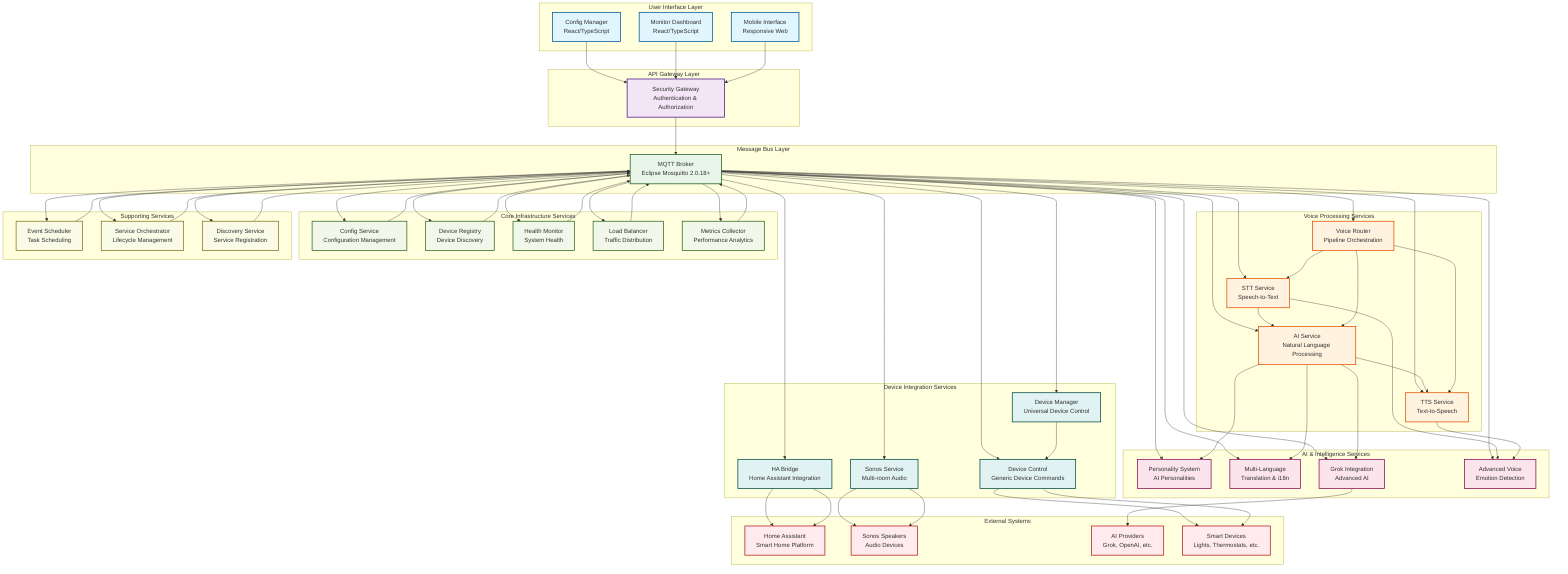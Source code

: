 graph TB
    subgraph "User Interface Layer"
        UI1[Config Manager<br/>React/TypeScript]
        UI2[Monitor Dashboard<br/>React/TypeScript]
        UI3[Mobile Interface<br/>Responsive Web]
    end
    
    subgraph "API Gateway Layer"
        GW[Security Gateway<br/>Authentication & Authorization]
    end
    
    subgraph "Message Bus Layer"
        MQTT[MQTT Broker<br/>Eclipse Mosquitto 2.0.18+]
    end
    
    subgraph "Voice Processing Services"
        STT[STT Service<br/>Speech-to-Text]
        AI[AI Service<br/>Natural Language Processing]
        TTS[TTS Service<br/>Text-to-Speech]
        VR[Voice Router<br/>Pipeline Orchestration]
    end
    
    subgraph "Device Integration Services"
        DM[Device Manager<br/>Universal Device Control]
        HA[HA Bridge<br/>Home Assistant Integration]
        SONOS[Sonos Service<br/>Multi-room Audio]
        DC[Device Control<br/>Generic Device Commands]
    end
    
    subgraph "AI & Intelligence Services"
        PS[Personality System<br/>AI Personalities]
        ML[Multi-Language<br/>Translation & i18n]
        GROK[Grok Integration<br/>Advanced AI]
        AV[Advanced Voice<br/>Emotion Detection]
    end
    
    subgraph "Core Infrastructure Services"
        CS[Config Service<br/>Configuration Management]
        DR[Device Registry<br/>Device Discovery]
        HM[Health Monitor<br/>System Health]
        LB[Load Balancer<br/>Traffic Distribution]
        MC[Metrics Collector<br/>Performance Analytics]
    end
    
    subgraph "Supporting Services"
        ES[Event Scheduler<br/>Task Scheduling]
        SO[Service Orchestrator<br/>Lifecycle Management]
        DS[Discovery Service<br/>Service Registration]
    end
    
    subgraph "External Systems"
        HA_EXT[Home Assistant<br/>Smart Home Platform]
        SONOS_EXT[Sonos Speakers<br/>Audio Devices]
        AI_EXT[AI Providers<br/>Grok, OpenAI, etc.]
        DEVICES[Smart Devices<br/>Lights, Thermostats, etc.]
    end
    
    %% User Interface to API Gateway
    UI1 --> GW
    UI2 --> GW
    UI3 --> GW
    
    %% API Gateway to Message Bus
    GW --> MQTT
    
    %% Message Bus to Services
    MQTT --> STT
    MQTT --> AI
    MQTT --> TTS
    MQTT --> VR
    MQTT --> DM
    MQTT --> HA
    MQTT --> SONOS
    MQTT --> DC
    MQTT --> PS
    MQTT --> ML
    MQTT --> GROK
    MQTT --> AV
    MQTT --> CS
    MQTT --> DR
    MQTT --> HM
    MQTT --> LB
    MQTT --> MC
    MQTT --> ES
    MQTT --> SO
    MQTT --> DS
    
    %% Voice Pipeline Flow
    STT --> AI
    AI --> TTS
    VR --> STT
    VR --> AI
    VR --> TTS
    
    %% Device Integration Flow
    DM --> DC
    HA --> HA_EXT
    SONOS --> SONOS_EXT
    DC --> DEVICES
    
    %% AI Integration Flow
    AI --> GROK
    AI --> PS
    AI --> ML
    STT --> AV
    TTS --> AV
    
    %% Core Infrastructure Flow
    CS --> MQTT
    DR --> MQTT
    HM --> MQTT
    LB --> MQTT
    MC --> MQTT
    
    %% Supporting Services Flow
    ES --> MQTT
    SO --> MQTT
    DS --> MQTT
    
    %% External System Connections
    HA --> HA_EXT
    SONOS --> SONOS_EXT
    GROK --> AI_EXT
    DC --> DEVICES
    
    %% Styling
    classDef userInterface fill:#e1f5fe,stroke:#01579b,stroke-width:2px
    classDef apiGateway fill:#f3e5f5,stroke:#4a148c,stroke-width:2px
    classDef messageBus fill:#e8f5e8,stroke:#1b5e20,stroke-width:2px
    classDef voiceServices fill:#fff3e0,stroke:#e65100,stroke-width:2px
    classDef deviceServices fill:#e0f2f1,stroke:#004d40,stroke-width:2px
    classDef aiServices fill:#fce4ec,stroke:#880e4f,stroke-width:2px
    classDef coreServices fill:#f1f8e9,stroke:#33691e,stroke-width:2px
    classDef supportingServices fill:#f9fbe7,stroke:#827717,stroke-width:2px
    classDef externalSystems fill:#ffebee,stroke:#b71c1c,stroke-width:2px
    
    class UI1,UI2,UI3 userInterface
    class GW apiGateway
    class MQTT messageBus
    class STT,AI,TTS,VR voiceServices
    class DM,HA,SONOS,DC deviceServices
    class PS,ML,GROK,AV aiServices
    class CS,DR,HM,LB,MC coreServices
    class ES,SO,DS supportingServices
    class HA_EXT,SONOS_EXT,AI_EXT,DEVICES externalSystems